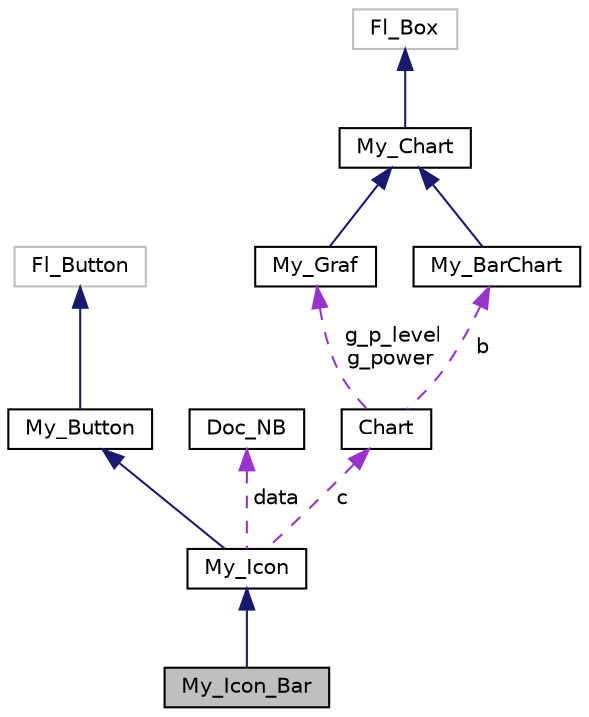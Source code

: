 digraph "My_Icon_Bar"
{
 // LATEX_PDF_SIZE
  edge [fontname="Helvetica",fontsize="10",labelfontname="Helvetica",labelfontsize="10"];
  node [fontname="Helvetica",fontsize="10",shape=record];
  Node1 [label="My_Icon_Bar",height=0.2,width=0.4,color="black", fillcolor="grey75", style="filled", fontcolor="black",tooltip=" "];
  Node2 -> Node1 [dir="back",color="midnightblue",fontsize="10",style="solid",fontname="Helvetica"];
  Node2 [label="My_Icon",height=0.2,width=0.4,color="black", fillcolor="white", style="filled",URL="$classMy__Icon.html",tooltip=" "];
  Node3 -> Node2 [dir="back",color="midnightblue",fontsize="10",style="solid",fontname="Helvetica"];
  Node3 [label="My_Button",height=0.2,width=0.4,color="black", fillcolor="white", style="filled",URL="$classMy__Button.html",tooltip=" "];
  Node4 -> Node3 [dir="back",color="midnightblue",fontsize="10",style="solid",fontname="Helvetica"];
  Node4 [label="Fl_Button",height=0.2,width=0.4,color="grey75", fillcolor="white", style="filled",tooltip=" "];
  Node5 -> Node2 [dir="back",color="darkorchid3",fontsize="10",style="dashed",label=" data" ,fontname="Helvetica"];
  Node5 [label="Doc_NB",height=0.2,width=0.4,color="black", fillcolor="white", style="filled",URL="$classDoc__NB.html",tooltip=" "];
  Node6 -> Node2 [dir="back",color="darkorchid3",fontsize="10",style="dashed",label=" c" ,fontname="Helvetica"];
  Node6 [label="Chart",height=0.2,width=0.4,color="black", fillcolor="white", style="filled",URL="$structChart.html",tooltip=" "];
  Node7 -> Node6 [dir="back",color="darkorchid3",fontsize="10",style="dashed",label=" g_p_level\ng_power" ,fontname="Helvetica"];
  Node7 [label="My_Graf",height=0.2,width=0.4,color="black", fillcolor="white", style="filled",URL="$classMy__Graf.html",tooltip=" "];
  Node8 -> Node7 [dir="back",color="midnightblue",fontsize="10",style="solid",fontname="Helvetica"];
  Node8 [label="My_Chart",height=0.2,width=0.4,color="black", fillcolor="white", style="filled",URL="$classMy__Chart.html",tooltip=" "];
  Node9 -> Node8 [dir="back",color="midnightblue",fontsize="10",style="solid",fontname="Helvetica"];
  Node9 [label="Fl_Box",height=0.2,width=0.4,color="grey75", fillcolor="white", style="filled",tooltip=" "];
  Node10 -> Node6 [dir="back",color="darkorchid3",fontsize="10",style="dashed",label=" b" ,fontname="Helvetica"];
  Node10 [label="My_BarChart",height=0.2,width=0.4,color="black", fillcolor="white", style="filled",URL="$classMy__BarChart.html",tooltip=" "];
  Node8 -> Node10 [dir="back",color="midnightblue",fontsize="10",style="solid",fontname="Helvetica"];
}
